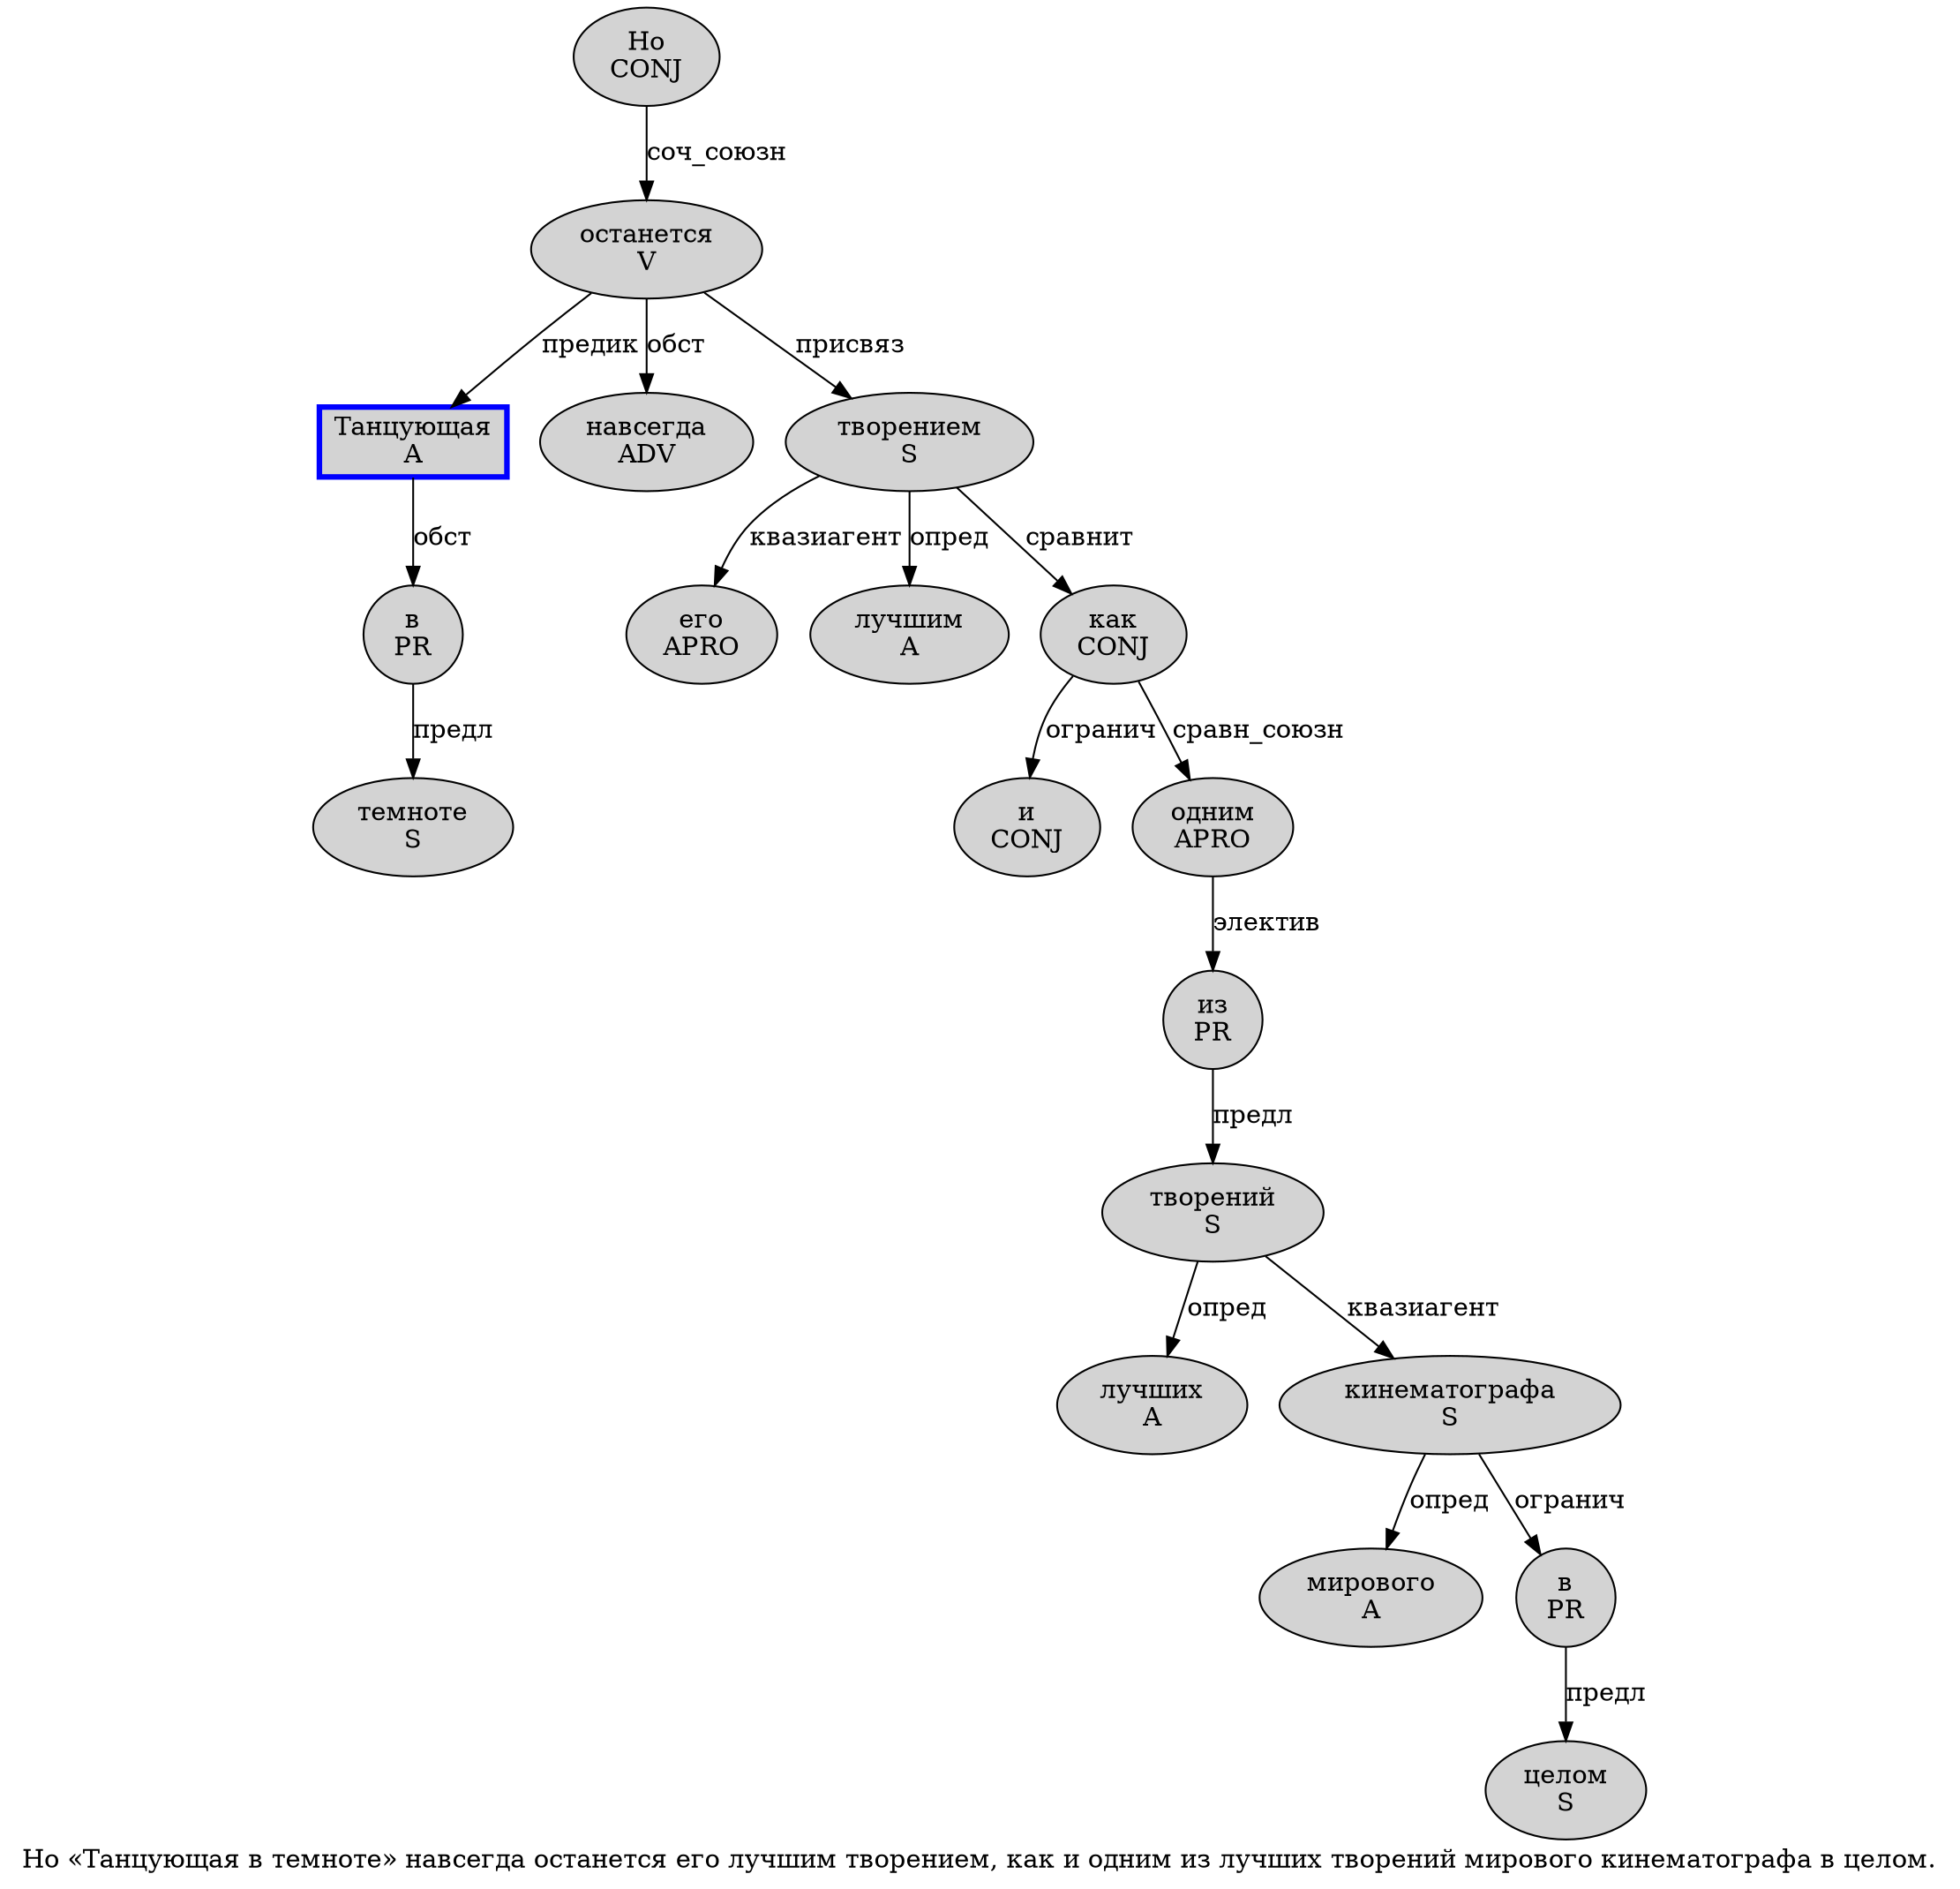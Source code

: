digraph SENTENCE_1147 {
	graph [label="Но «Танцующая в темноте» навсегда останется его лучшим творением, как и одним из лучших творений мирового кинематографа в целом."]
	node [style=filled]
		0 [label="Но
CONJ" color="" fillcolor=lightgray penwidth=1 shape=ellipse]
		2 [label="Танцующая
A" color=blue fillcolor=lightgray penwidth=3 shape=box]
		3 [label="в
PR" color="" fillcolor=lightgray penwidth=1 shape=ellipse]
		4 [label="темноте
S" color="" fillcolor=lightgray penwidth=1 shape=ellipse]
		6 [label="навсегда
ADV" color="" fillcolor=lightgray penwidth=1 shape=ellipse]
		7 [label="останется
V" color="" fillcolor=lightgray penwidth=1 shape=ellipse]
		8 [label="его
APRO" color="" fillcolor=lightgray penwidth=1 shape=ellipse]
		9 [label="лучшим
A" color="" fillcolor=lightgray penwidth=1 shape=ellipse]
		10 [label="творением
S" color="" fillcolor=lightgray penwidth=1 shape=ellipse]
		12 [label="как
CONJ" color="" fillcolor=lightgray penwidth=1 shape=ellipse]
		13 [label="и
CONJ" color="" fillcolor=lightgray penwidth=1 shape=ellipse]
		14 [label="одним
APRO" color="" fillcolor=lightgray penwidth=1 shape=ellipse]
		15 [label="из
PR" color="" fillcolor=lightgray penwidth=1 shape=ellipse]
		16 [label="лучших
A" color="" fillcolor=lightgray penwidth=1 shape=ellipse]
		17 [label="творений
S" color="" fillcolor=lightgray penwidth=1 shape=ellipse]
		18 [label="мирового
A" color="" fillcolor=lightgray penwidth=1 shape=ellipse]
		19 [label="кинематографа
S" color="" fillcolor=lightgray penwidth=1 shape=ellipse]
		20 [label="в
PR" color="" fillcolor=lightgray penwidth=1 shape=ellipse]
		21 [label="целом
S" color="" fillcolor=lightgray penwidth=1 shape=ellipse]
			3 -> 4 [label="предл"]
			17 -> 16 [label="опред"]
			17 -> 19 [label="квазиагент"]
			20 -> 21 [label="предл"]
			14 -> 15 [label="электив"]
			7 -> 2 [label="предик"]
			7 -> 6 [label="обст"]
			7 -> 10 [label="присвяз"]
			19 -> 18 [label="опред"]
			19 -> 20 [label="огранич"]
			12 -> 13 [label="огранич"]
			12 -> 14 [label="сравн_союзн"]
			10 -> 8 [label="квазиагент"]
			10 -> 9 [label="опред"]
			10 -> 12 [label="сравнит"]
			2 -> 3 [label="обст"]
			0 -> 7 [label="соч_союзн"]
			15 -> 17 [label="предл"]
}